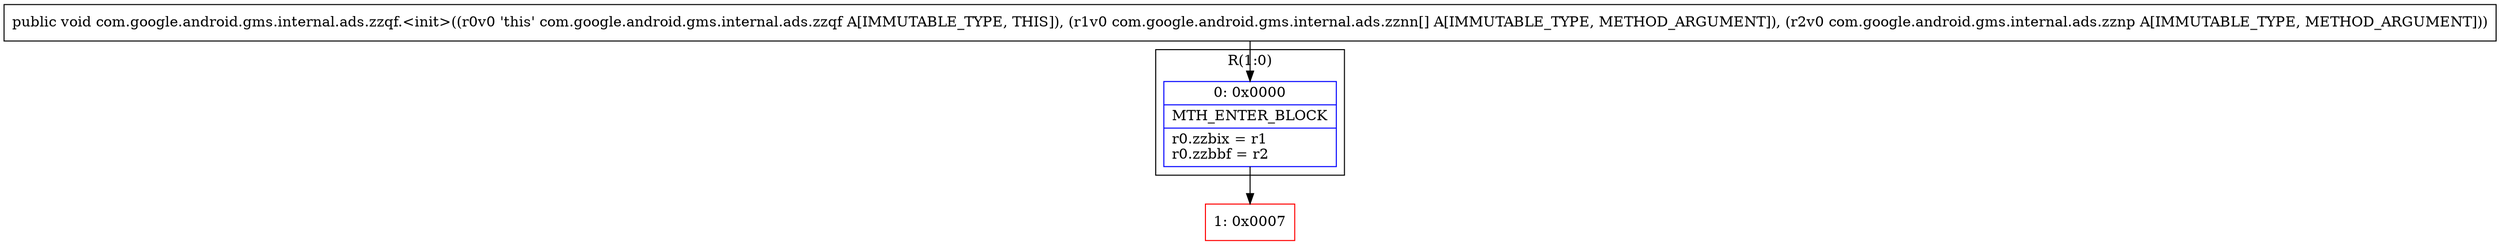 digraph "CFG forcom.google.android.gms.internal.ads.zzqf.\<init\>([Lcom\/google\/android\/gms\/internal\/ads\/zznn;Lcom\/google\/android\/gms\/internal\/ads\/zznp;)V" {
subgraph cluster_Region_1463416872 {
label = "R(1:0)";
node [shape=record,color=blue];
Node_0 [shape=record,label="{0\:\ 0x0000|MTH_ENTER_BLOCK\l|r0.zzbix = r1\lr0.zzbbf = r2\l}"];
}
Node_1 [shape=record,color=red,label="{1\:\ 0x0007}"];
MethodNode[shape=record,label="{public void com.google.android.gms.internal.ads.zzqf.\<init\>((r0v0 'this' com.google.android.gms.internal.ads.zzqf A[IMMUTABLE_TYPE, THIS]), (r1v0 com.google.android.gms.internal.ads.zznn[] A[IMMUTABLE_TYPE, METHOD_ARGUMENT]), (r2v0 com.google.android.gms.internal.ads.zznp A[IMMUTABLE_TYPE, METHOD_ARGUMENT])) }"];
MethodNode -> Node_0;
Node_0 -> Node_1;
}

